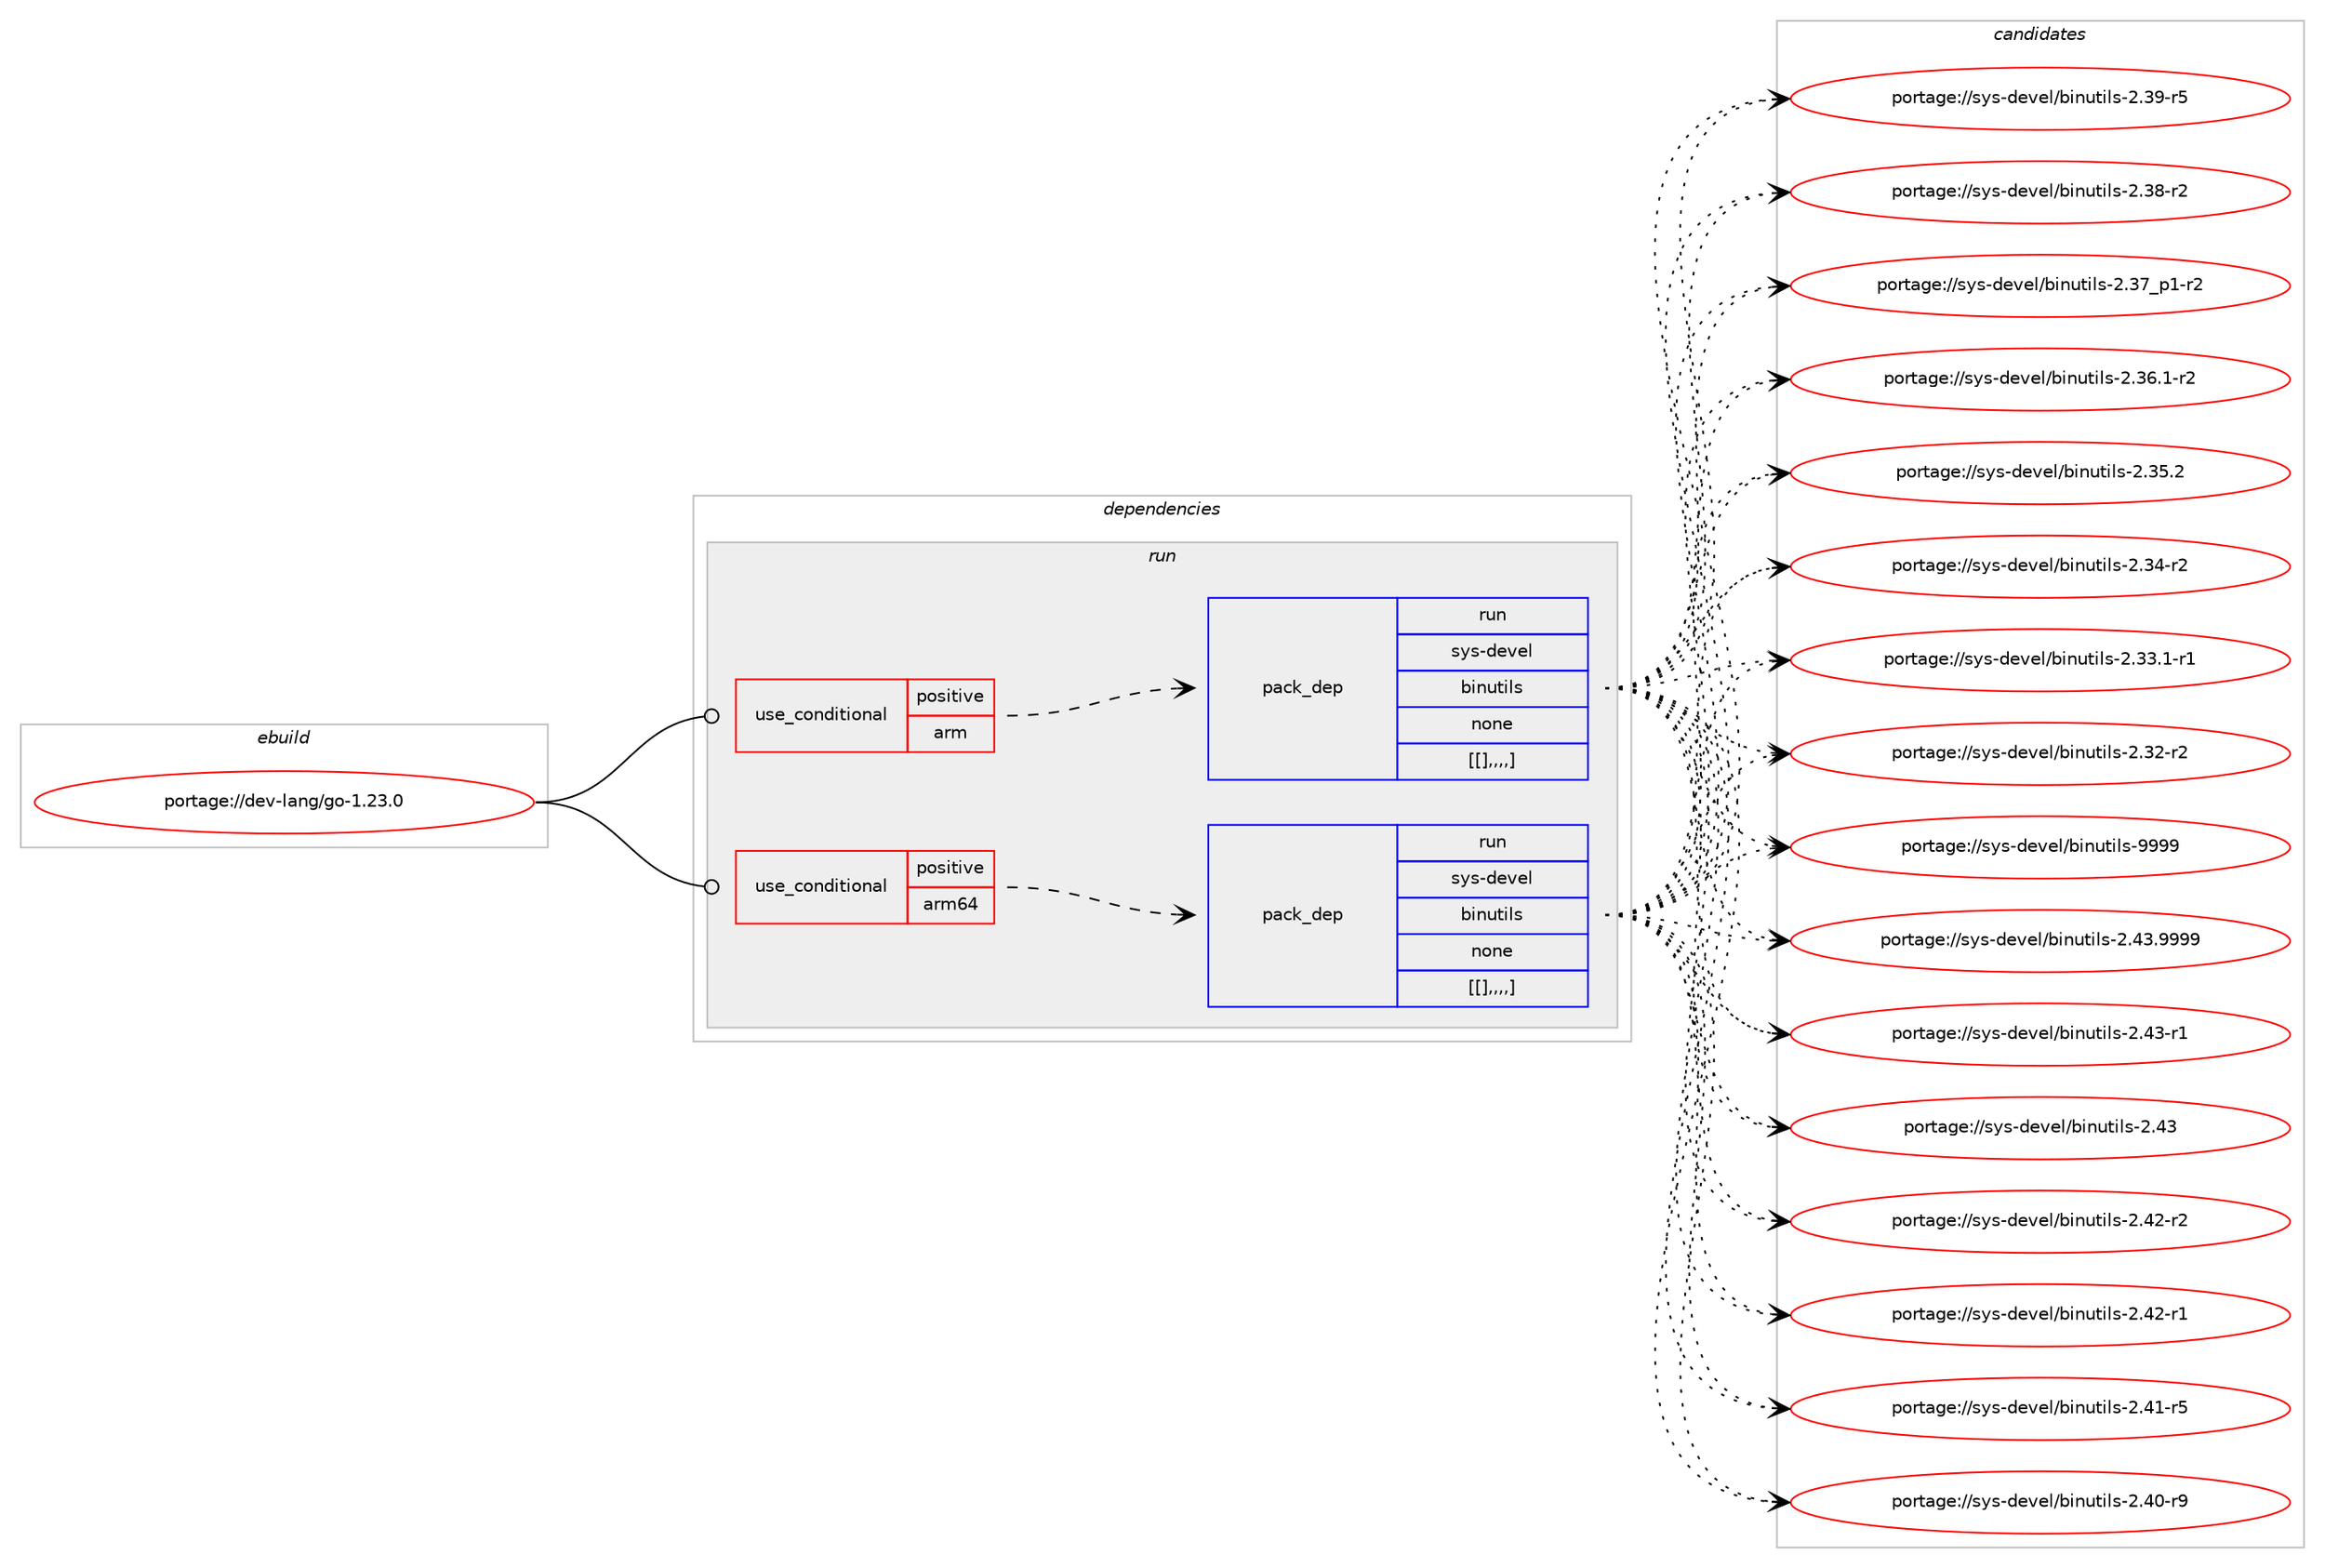 digraph prolog {

# *************
# Graph options
# *************

newrank=true;
concentrate=true;
compound=true;
graph [rankdir=LR,fontname=Helvetica,fontsize=10,ranksep=1.5];#, ranksep=2.5, nodesep=0.2];
edge  [arrowhead=vee];
node  [fontname=Helvetica,fontsize=10];

# **********
# The ebuild
# **********

subgraph cluster_leftcol {
color=gray;
label=<<i>ebuild</i>>;
id [label="portage://dev-lang/go-1.23.0", color=red, width=4, href="../dev-lang/go-1.23.0.svg"];
}

# ****************
# The dependencies
# ****************

subgraph cluster_midcol {
color=gray;
label=<<i>dependencies</i>>;
subgraph cluster_compile {
fillcolor="#eeeeee";
style=filled;
label=<<i>compile</i>>;
}
subgraph cluster_compileandrun {
fillcolor="#eeeeee";
style=filled;
label=<<i>compile and run</i>>;
}
subgraph cluster_run {
fillcolor="#eeeeee";
style=filled;
label=<<i>run</i>>;
subgraph cond23348 {
dependency99566 [label=<<TABLE BORDER="0" CELLBORDER="1" CELLSPACING="0" CELLPADDING="4"><TR><TD ROWSPAN="3" CELLPADDING="10">use_conditional</TD></TR><TR><TD>positive</TD></TR><TR><TD>arm</TD></TR></TABLE>>, shape=none, color=red];
subgraph pack75156 {
dependency99567 [label=<<TABLE BORDER="0" CELLBORDER="1" CELLSPACING="0" CELLPADDING="4" WIDTH="220"><TR><TD ROWSPAN="6" CELLPADDING="30">pack_dep</TD></TR><TR><TD WIDTH="110">run</TD></TR><TR><TD>sys-devel</TD></TR><TR><TD>binutils</TD></TR><TR><TD>none</TD></TR><TR><TD>[[],,,,]</TD></TR></TABLE>>, shape=none, color=blue];
}
dependency99566:e -> dependency99567:w [weight=20,style="dashed",arrowhead="vee"];
}
id:e -> dependency99566:w [weight=20,style="solid",arrowhead="odot"];
subgraph cond23349 {
dependency99568 [label=<<TABLE BORDER="0" CELLBORDER="1" CELLSPACING="0" CELLPADDING="4"><TR><TD ROWSPAN="3" CELLPADDING="10">use_conditional</TD></TR><TR><TD>positive</TD></TR><TR><TD>arm64</TD></TR></TABLE>>, shape=none, color=red];
subgraph pack75157 {
dependency99569 [label=<<TABLE BORDER="0" CELLBORDER="1" CELLSPACING="0" CELLPADDING="4" WIDTH="220"><TR><TD ROWSPAN="6" CELLPADDING="30">pack_dep</TD></TR><TR><TD WIDTH="110">run</TD></TR><TR><TD>sys-devel</TD></TR><TR><TD>binutils</TD></TR><TR><TD>none</TD></TR><TR><TD>[[],,,,]</TD></TR></TABLE>>, shape=none, color=blue];
}
dependency99568:e -> dependency99569:w [weight=20,style="dashed",arrowhead="vee"];
}
id:e -> dependency99568:w [weight=20,style="solid",arrowhead="odot"];
}
}

# **************
# The candidates
# **************

subgraph cluster_choices {
rank=same;
color=gray;
label=<<i>candidates</i>>;

subgraph choice75156 {
color=black;
nodesep=1;
choice1151211154510010111810110847981051101171161051081154557575757 [label="portage://sys-devel/binutils-9999", color=red, width=4,href="../sys-devel/binutils-9999.svg"];
choice11512111545100101118101108479810511011711610510811545504652514657575757 [label="portage://sys-devel/binutils-2.43.9999", color=red, width=4,href="../sys-devel/binutils-2.43.9999.svg"];
choice11512111545100101118101108479810511011711610510811545504652514511449 [label="portage://sys-devel/binutils-2.43-r1", color=red, width=4,href="../sys-devel/binutils-2.43-r1.svg"];
choice1151211154510010111810110847981051101171161051081154550465251 [label="portage://sys-devel/binutils-2.43", color=red, width=4,href="../sys-devel/binutils-2.43.svg"];
choice11512111545100101118101108479810511011711610510811545504652504511450 [label="portage://sys-devel/binutils-2.42-r2", color=red, width=4,href="../sys-devel/binutils-2.42-r2.svg"];
choice11512111545100101118101108479810511011711610510811545504652504511449 [label="portage://sys-devel/binutils-2.42-r1", color=red, width=4,href="../sys-devel/binutils-2.42-r1.svg"];
choice11512111545100101118101108479810511011711610510811545504652494511453 [label="portage://sys-devel/binutils-2.41-r5", color=red, width=4,href="../sys-devel/binutils-2.41-r5.svg"];
choice11512111545100101118101108479810511011711610510811545504652484511457 [label="portage://sys-devel/binutils-2.40-r9", color=red, width=4,href="../sys-devel/binutils-2.40-r9.svg"];
choice11512111545100101118101108479810511011711610510811545504651574511453 [label="portage://sys-devel/binutils-2.39-r5", color=red, width=4,href="../sys-devel/binutils-2.39-r5.svg"];
choice11512111545100101118101108479810511011711610510811545504651564511450 [label="portage://sys-devel/binutils-2.38-r2", color=red, width=4,href="../sys-devel/binutils-2.38-r2.svg"];
choice115121115451001011181011084798105110117116105108115455046515595112494511450 [label="portage://sys-devel/binutils-2.37_p1-r2", color=red, width=4,href="../sys-devel/binutils-2.37_p1-r2.svg"];
choice115121115451001011181011084798105110117116105108115455046515446494511450 [label="portage://sys-devel/binutils-2.36.1-r2", color=red, width=4,href="../sys-devel/binutils-2.36.1-r2.svg"];
choice11512111545100101118101108479810511011711610510811545504651534650 [label="portage://sys-devel/binutils-2.35.2", color=red, width=4,href="../sys-devel/binutils-2.35.2.svg"];
choice11512111545100101118101108479810511011711610510811545504651524511450 [label="portage://sys-devel/binutils-2.34-r2", color=red, width=4,href="../sys-devel/binutils-2.34-r2.svg"];
choice115121115451001011181011084798105110117116105108115455046515146494511449 [label="portage://sys-devel/binutils-2.33.1-r1", color=red, width=4,href="../sys-devel/binutils-2.33.1-r1.svg"];
choice11512111545100101118101108479810511011711610510811545504651504511450 [label="portage://sys-devel/binutils-2.32-r2", color=red, width=4,href="../sys-devel/binutils-2.32-r2.svg"];
dependency99567:e -> choice1151211154510010111810110847981051101171161051081154557575757:w [style=dotted,weight="100"];
dependency99567:e -> choice11512111545100101118101108479810511011711610510811545504652514657575757:w [style=dotted,weight="100"];
dependency99567:e -> choice11512111545100101118101108479810511011711610510811545504652514511449:w [style=dotted,weight="100"];
dependency99567:e -> choice1151211154510010111810110847981051101171161051081154550465251:w [style=dotted,weight="100"];
dependency99567:e -> choice11512111545100101118101108479810511011711610510811545504652504511450:w [style=dotted,weight="100"];
dependency99567:e -> choice11512111545100101118101108479810511011711610510811545504652504511449:w [style=dotted,weight="100"];
dependency99567:e -> choice11512111545100101118101108479810511011711610510811545504652494511453:w [style=dotted,weight="100"];
dependency99567:e -> choice11512111545100101118101108479810511011711610510811545504652484511457:w [style=dotted,weight="100"];
dependency99567:e -> choice11512111545100101118101108479810511011711610510811545504651574511453:w [style=dotted,weight="100"];
dependency99567:e -> choice11512111545100101118101108479810511011711610510811545504651564511450:w [style=dotted,weight="100"];
dependency99567:e -> choice115121115451001011181011084798105110117116105108115455046515595112494511450:w [style=dotted,weight="100"];
dependency99567:e -> choice115121115451001011181011084798105110117116105108115455046515446494511450:w [style=dotted,weight="100"];
dependency99567:e -> choice11512111545100101118101108479810511011711610510811545504651534650:w [style=dotted,weight="100"];
dependency99567:e -> choice11512111545100101118101108479810511011711610510811545504651524511450:w [style=dotted,weight="100"];
dependency99567:e -> choice115121115451001011181011084798105110117116105108115455046515146494511449:w [style=dotted,weight="100"];
dependency99567:e -> choice11512111545100101118101108479810511011711610510811545504651504511450:w [style=dotted,weight="100"];
}
subgraph choice75157 {
color=black;
nodesep=1;
choice1151211154510010111810110847981051101171161051081154557575757 [label="portage://sys-devel/binutils-9999", color=red, width=4,href="../sys-devel/binutils-9999.svg"];
choice11512111545100101118101108479810511011711610510811545504652514657575757 [label="portage://sys-devel/binutils-2.43.9999", color=red, width=4,href="../sys-devel/binutils-2.43.9999.svg"];
choice11512111545100101118101108479810511011711610510811545504652514511449 [label="portage://sys-devel/binutils-2.43-r1", color=red, width=4,href="../sys-devel/binutils-2.43-r1.svg"];
choice1151211154510010111810110847981051101171161051081154550465251 [label="portage://sys-devel/binutils-2.43", color=red, width=4,href="../sys-devel/binutils-2.43.svg"];
choice11512111545100101118101108479810511011711610510811545504652504511450 [label="portage://sys-devel/binutils-2.42-r2", color=red, width=4,href="../sys-devel/binutils-2.42-r2.svg"];
choice11512111545100101118101108479810511011711610510811545504652504511449 [label="portage://sys-devel/binutils-2.42-r1", color=red, width=4,href="../sys-devel/binutils-2.42-r1.svg"];
choice11512111545100101118101108479810511011711610510811545504652494511453 [label="portage://sys-devel/binutils-2.41-r5", color=red, width=4,href="../sys-devel/binutils-2.41-r5.svg"];
choice11512111545100101118101108479810511011711610510811545504652484511457 [label="portage://sys-devel/binutils-2.40-r9", color=red, width=4,href="../sys-devel/binutils-2.40-r9.svg"];
choice11512111545100101118101108479810511011711610510811545504651574511453 [label="portage://sys-devel/binutils-2.39-r5", color=red, width=4,href="../sys-devel/binutils-2.39-r5.svg"];
choice11512111545100101118101108479810511011711610510811545504651564511450 [label="portage://sys-devel/binutils-2.38-r2", color=red, width=4,href="../sys-devel/binutils-2.38-r2.svg"];
choice115121115451001011181011084798105110117116105108115455046515595112494511450 [label="portage://sys-devel/binutils-2.37_p1-r2", color=red, width=4,href="../sys-devel/binutils-2.37_p1-r2.svg"];
choice115121115451001011181011084798105110117116105108115455046515446494511450 [label="portage://sys-devel/binutils-2.36.1-r2", color=red, width=4,href="../sys-devel/binutils-2.36.1-r2.svg"];
choice11512111545100101118101108479810511011711610510811545504651534650 [label="portage://sys-devel/binutils-2.35.2", color=red, width=4,href="../sys-devel/binutils-2.35.2.svg"];
choice11512111545100101118101108479810511011711610510811545504651524511450 [label="portage://sys-devel/binutils-2.34-r2", color=red, width=4,href="../sys-devel/binutils-2.34-r2.svg"];
choice115121115451001011181011084798105110117116105108115455046515146494511449 [label="portage://sys-devel/binutils-2.33.1-r1", color=red, width=4,href="../sys-devel/binutils-2.33.1-r1.svg"];
choice11512111545100101118101108479810511011711610510811545504651504511450 [label="portage://sys-devel/binutils-2.32-r2", color=red, width=4,href="../sys-devel/binutils-2.32-r2.svg"];
dependency99569:e -> choice1151211154510010111810110847981051101171161051081154557575757:w [style=dotted,weight="100"];
dependency99569:e -> choice11512111545100101118101108479810511011711610510811545504652514657575757:w [style=dotted,weight="100"];
dependency99569:e -> choice11512111545100101118101108479810511011711610510811545504652514511449:w [style=dotted,weight="100"];
dependency99569:e -> choice1151211154510010111810110847981051101171161051081154550465251:w [style=dotted,weight="100"];
dependency99569:e -> choice11512111545100101118101108479810511011711610510811545504652504511450:w [style=dotted,weight="100"];
dependency99569:e -> choice11512111545100101118101108479810511011711610510811545504652504511449:w [style=dotted,weight="100"];
dependency99569:e -> choice11512111545100101118101108479810511011711610510811545504652494511453:w [style=dotted,weight="100"];
dependency99569:e -> choice11512111545100101118101108479810511011711610510811545504652484511457:w [style=dotted,weight="100"];
dependency99569:e -> choice11512111545100101118101108479810511011711610510811545504651574511453:w [style=dotted,weight="100"];
dependency99569:e -> choice11512111545100101118101108479810511011711610510811545504651564511450:w [style=dotted,weight="100"];
dependency99569:e -> choice115121115451001011181011084798105110117116105108115455046515595112494511450:w [style=dotted,weight="100"];
dependency99569:e -> choice115121115451001011181011084798105110117116105108115455046515446494511450:w [style=dotted,weight="100"];
dependency99569:e -> choice11512111545100101118101108479810511011711610510811545504651534650:w [style=dotted,weight="100"];
dependency99569:e -> choice11512111545100101118101108479810511011711610510811545504651524511450:w [style=dotted,weight="100"];
dependency99569:e -> choice115121115451001011181011084798105110117116105108115455046515146494511449:w [style=dotted,weight="100"];
dependency99569:e -> choice11512111545100101118101108479810511011711610510811545504651504511450:w [style=dotted,weight="100"];
}
}

}
